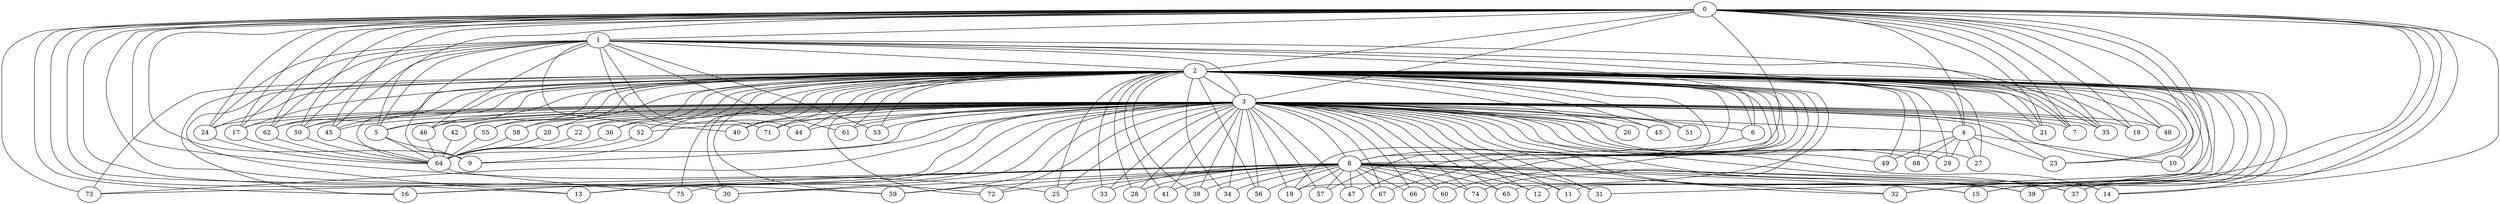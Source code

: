 graph G {
   8 -- 14
   8 -- 67
   8 -- 66
   8 -- 16
   8 -- 13
   8 -- 12
   8 -- 15
   8 -- 11
   8 -- 19
   8 -- 25
   8 -- 30
   8 -- 32
   8 -- 31
   8 -- 33
   8 -- 28
   8 -- 39
   8 -- 41
   8 -- 37
   8 -- 38
   8 -- 34
   8 -- 56
   8 -- 57
   8 -- 47
   8 -- 59
   8 -- 60
   8 -- 72
   8 -- 74
   8 -- 73
   8 -- 65
   64 -- 75
   0 -- 3
   0 -- 10
   0 -- 2
   0 -- 73
   0 -- 9
   0 -- 1
   0 -- 4
   0 -- 7
   0 -- 72
   0 -- 8
   0 -- 14
   0 -- 15
   0 -- 18
   0 -- 5
   0 -- 24
   0 -- 13
   0 -- 25
   0 -- 23
   0 -- 35
   0 -- 16
   0 -- 39
   0 -- 21
   0 -- 45
   0 -- 37
   0 -- 17
   0 -- 32
   0 -- 62
   0 -- 59
   0 -- 50
   0 -- 48
   0 -- 19
   0 -- 30
   1 -- 3
   1 -- 2
   1 -- 6
   1 -- 21
   1 -- 5
   1 -- 71
   1 -- 7
   1 -- 17
   1 -- 9
   1 -- 24
   1 -- 35
   1 -- 45
   1 -- 44
   1 -- 40
   1 -- 50
   1 -- 46
   1 -- 61
   1 -- 62
   1 -- 53
   2 -- 67
   2 -- 3
   2 -- 9
   2 -- 8
   2 -- 64
   2 -- 68
   2 -- 4
   2 -- 6
   2 -- 5
   2 -- 7
   2 -- 10
   2 -- 14
   2 -- 13
   2 -- 12
   2 -- 15
   2 -- 17
   2 -- 16
   2 -- 11
   2 -- 19
   2 -- 18
   2 -- 20
   2 -- 21
   2 -- 23
   2 -- 24
   2 -- 22
   2 -- 25
   2 -- 27
   2 -- 30
   2 -- 26
   2 -- 32
   2 -- 36
   2 -- 31
   2 -- 33
   2 -- 28
   2 -- 35
   2 -- 39
   2 -- 29
   2 -- 41
   2 -- 45
   2 -- 44
   2 -- 43
   2 -- 37
   2 -- 40
   2 -- 50
   2 -- 46
   2 -- 52
   2 -- 38
   2 -- 49
   2 -- 42
   2 -- 34
   2 -- 51
   2 -- 56
   2 -- 57
   2 -- 47
   2 -- 61
   2 -- 62
   2 -- 55
   2 -- 59
   2 -- 58
   2 -- 60
   2 -- 53
   2 -- 66
   2 -- 48
   2 -- 72
   2 -- 71
   2 -- 74
   2 -- 75
   2 -- 73
   2 -- 65
   3 -- 66
   3 -- 9
   3 -- 8
   3 -- 64
   3 -- 68
   3 -- 4
   3 -- 6
   3 -- 5
   3 -- 7
   3 -- 10
   3 -- 14
   3 -- 13
   3 -- 12
   3 -- 15
   3 -- 17
   3 -- 16
   3 -- 11
   3 -- 19
   3 -- 18
   3 -- 20
   3 -- 21
   3 -- 23
   3 -- 24
   3 -- 22
   3 -- 25
   3 -- 27
   3 -- 30
   3 -- 26
   3 -- 32
   3 -- 36
   3 -- 31
   3 -- 33
   3 -- 28
   3 -- 35
   3 -- 39
   3 -- 29
   3 -- 41
   3 -- 45
   3 -- 44
   3 -- 43
   3 -- 37
   3 -- 40
   3 -- 50
   3 -- 46
   3 -- 52
   3 -- 38
   3 -- 49
   3 -- 42
   3 -- 34
   3 -- 51
   3 -- 56
   3 -- 57
   3 -- 47
   3 -- 61
   3 -- 62
   3 -- 55
   3 -- 59
   3 -- 58
   3 -- 60
   3 -- 67
   3 -- 53
   3 -- 48
   3 -- 72
   3 -- 71
   3 -- 74
   3 -- 75
   3 -- 73
   3 -- 65
   4 -- 27
   4 -- 10
   4 -- 23
   4 -- 29
   4 -- 49
   4 -- 68
   5 -- 9
   5 -- 64
   6 -- 8
   17 -- 64
   20 -- 64
   22 -- 64
   24 -- 64
   36 -- 64
   42 -- 64
   45 -- 64
   46 -- 64
   50 -- 64
   52 -- 64
   55 -- 64
   58 -- 64
   62 -- 64
}
